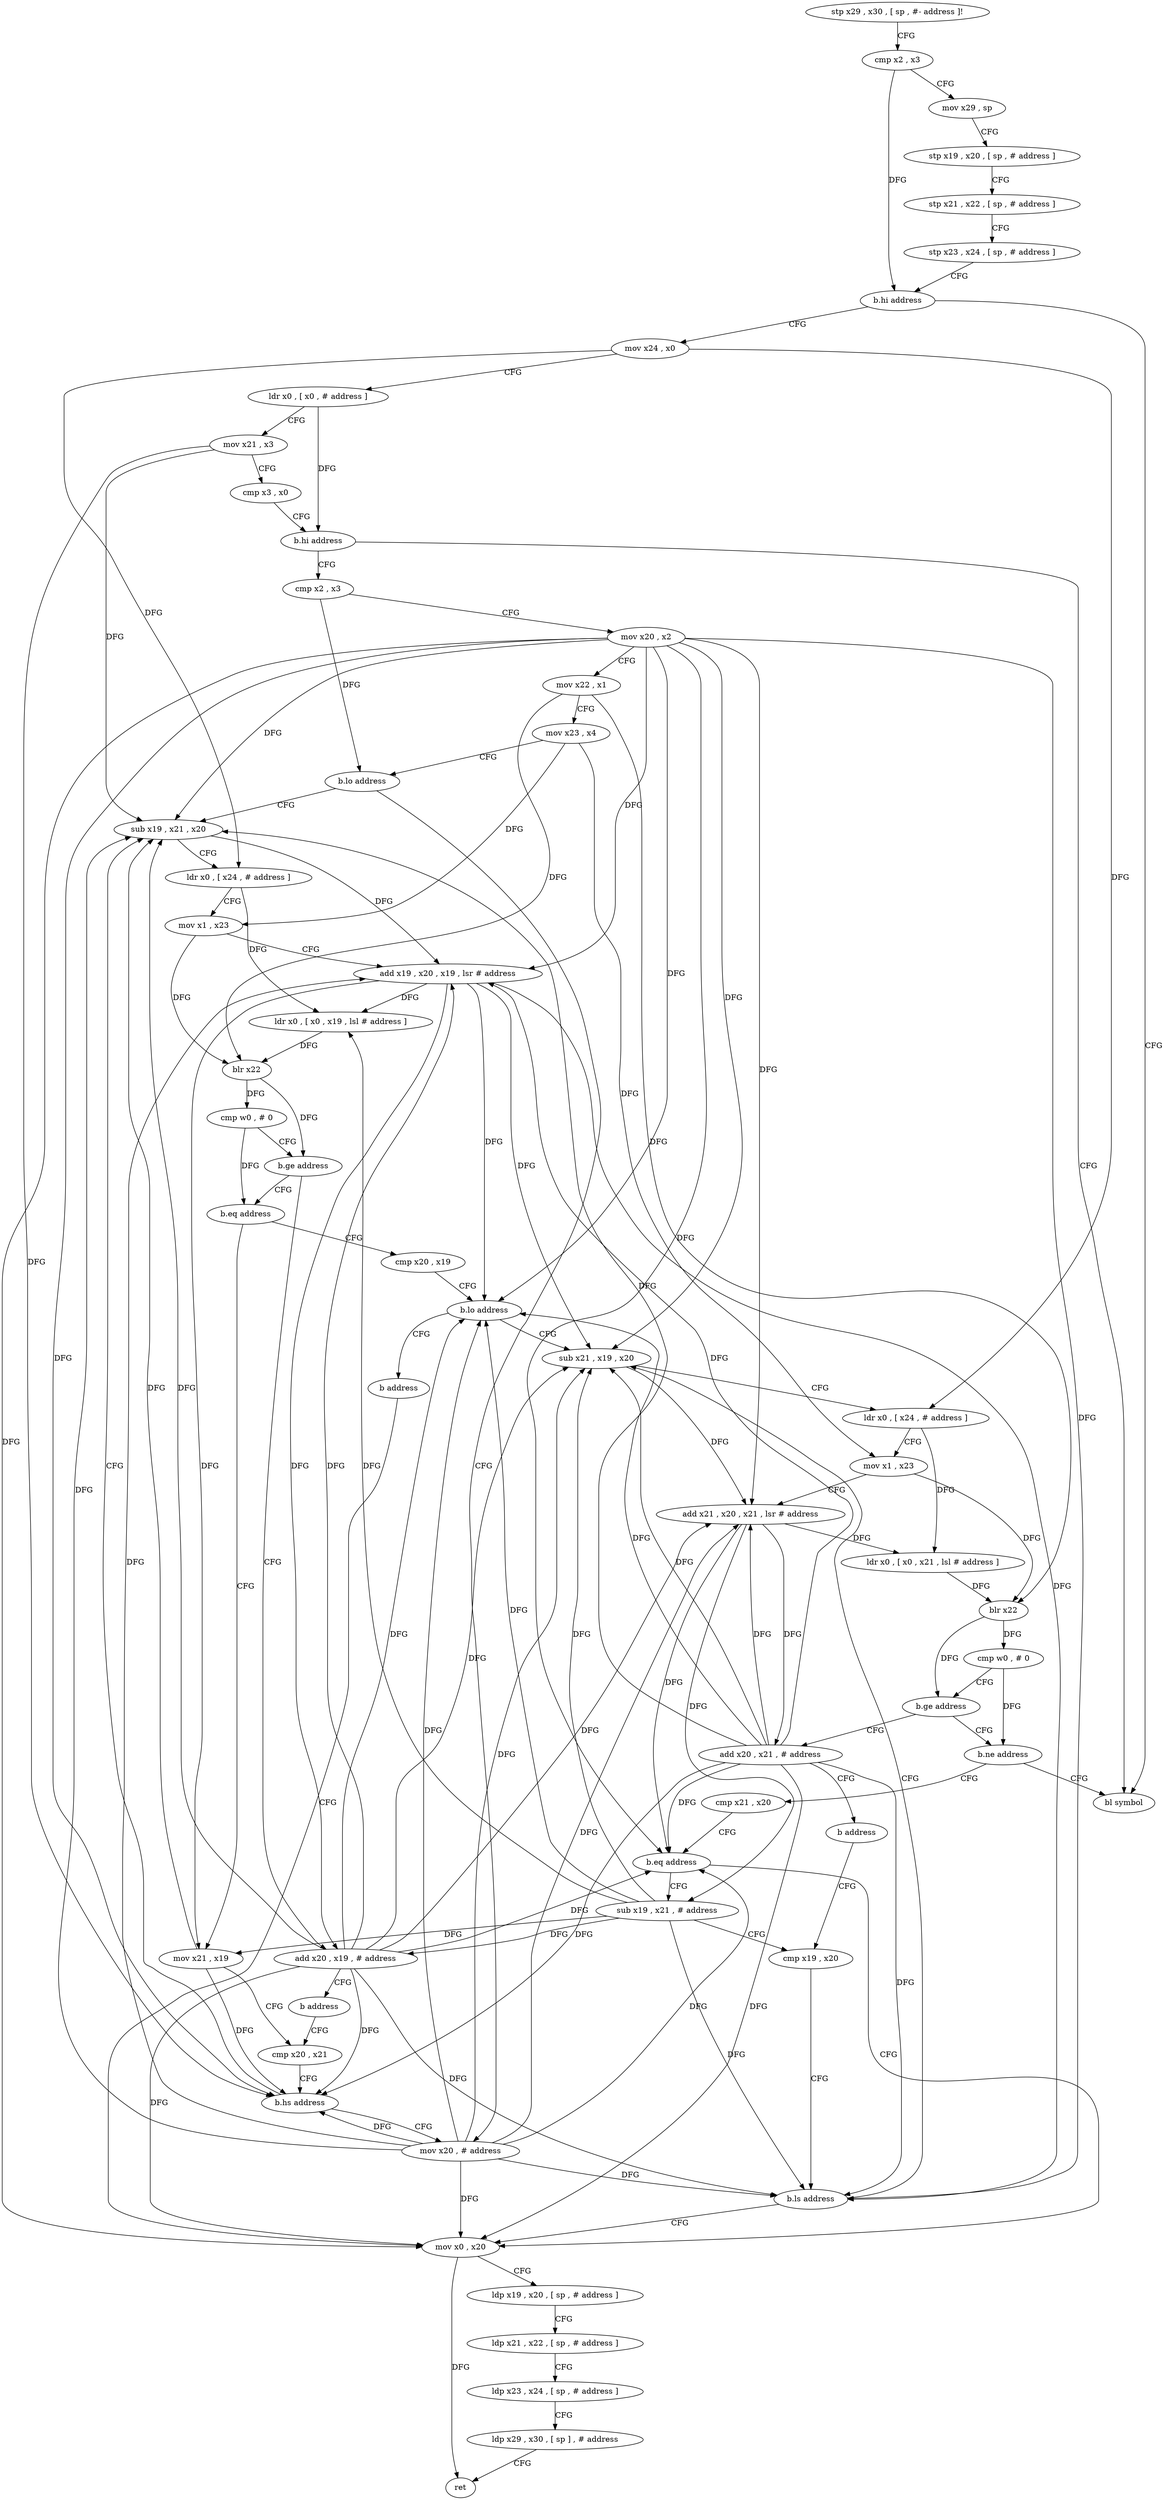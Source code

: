 digraph "func" {
"151024" [label = "stp x29 , x30 , [ sp , #- address ]!" ]
"151028" [label = "cmp x2 , x3" ]
"151032" [label = "mov x29 , sp" ]
"151036" [label = "stp x19 , x20 , [ sp , # address ]" ]
"151040" [label = "stp x21 , x22 , [ sp , # address ]" ]
"151044" [label = "stp x23 , x24 , [ sp , # address ]" ]
"151048" [label = "b.hi address" ]
"151256" [label = "bl symbol" ]
"151052" [label = "mov x24 , x0" ]
"151056" [label = "ldr x0 , [ x0 , # address ]" ]
"151060" [label = "mov x21 , x3" ]
"151064" [label = "cmp x3 , x0" ]
"151068" [label = "b.hi address" ]
"151072" [label = "cmp x2 , x3" ]
"151076" [label = "mov x20 , x2" ]
"151080" [label = "mov x22 , x1" ]
"151084" [label = "mov x23 , x4" ]
"151088" [label = "b.lo address" ]
"151136" [label = "sub x19 , x21 , x20" ]
"151092" [label = "mov x20 , # address" ]
"151140" [label = "ldr x0 , [ x24 , # address ]" ]
"151144" [label = "mov x1 , x23" ]
"151148" [label = "add x19 , x20 , x19 , lsr # address" ]
"151152" [label = "ldr x0 , [ x0 , x19 , lsl # address ]" ]
"151156" [label = "blr x22" ]
"151160" [label = "cmp w0 , # 0" ]
"151164" [label = "b.ge address" ]
"151120" [label = "b.eq address" ]
"151168" [label = "add x20 , x19 , # address" ]
"151096" [label = "mov x0 , x20" ]
"151176" [label = "cmp x20 , x19" ]
"151124" [label = "mov x21 , x19" ]
"151172" [label = "b address" ]
"151128" [label = "cmp x20 , x21" ]
"151180" [label = "b.lo address" ]
"151216" [label = "sub x21 , x19 , x20" ]
"151184" [label = "b address" ]
"151132" [label = "b.hs address" ]
"151220" [label = "ldr x0 , [ x24 , # address ]" ]
"151224" [label = "mov x1 , x23" ]
"151228" [label = "add x21 , x20 , x21 , lsr # address" ]
"151232" [label = "ldr x0 , [ x0 , x21 , lsl # address ]" ]
"151236" [label = "blr x22" ]
"151240" [label = "cmp w0 , # 0" ]
"151244" [label = "b.ge address" ]
"151192" [label = "b.ne address" ]
"151248" [label = "add x20 , x21 , # address" ]
"151196" [label = "cmp x21 , x20" ]
"151252" [label = "b address" ]
"151208" [label = "cmp x19 , x20" ]
"151100" [label = "ldp x19 , x20 , [ sp , # address ]" ]
"151104" [label = "ldp x21 , x22 , [ sp , # address ]" ]
"151108" [label = "ldp x23 , x24 , [ sp , # address ]" ]
"151112" [label = "ldp x29 , x30 , [ sp ] , # address" ]
"151116" [label = "ret" ]
"151200" [label = "b.eq address" ]
"151204" [label = "sub x19 , x21 , # address" ]
"151212" [label = "b.ls address" ]
"151024" -> "151028" [ label = "CFG" ]
"151028" -> "151032" [ label = "CFG" ]
"151028" -> "151048" [ label = "DFG" ]
"151032" -> "151036" [ label = "CFG" ]
"151036" -> "151040" [ label = "CFG" ]
"151040" -> "151044" [ label = "CFG" ]
"151044" -> "151048" [ label = "CFG" ]
"151048" -> "151256" [ label = "CFG" ]
"151048" -> "151052" [ label = "CFG" ]
"151052" -> "151056" [ label = "CFG" ]
"151052" -> "151140" [ label = "DFG" ]
"151052" -> "151220" [ label = "DFG" ]
"151056" -> "151060" [ label = "CFG" ]
"151056" -> "151068" [ label = "DFG" ]
"151060" -> "151064" [ label = "CFG" ]
"151060" -> "151136" [ label = "DFG" ]
"151060" -> "151132" [ label = "DFG" ]
"151064" -> "151068" [ label = "CFG" ]
"151068" -> "151256" [ label = "CFG" ]
"151068" -> "151072" [ label = "CFG" ]
"151072" -> "151076" [ label = "CFG" ]
"151072" -> "151088" [ label = "DFG" ]
"151076" -> "151080" [ label = "CFG" ]
"151076" -> "151136" [ label = "DFG" ]
"151076" -> "151148" [ label = "DFG" ]
"151076" -> "151096" [ label = "DFG" ]
"151076" -> "151180" [ label = "DFG" ]
"151076" -> "151132" [ label = "DFG" ]
"151076" -> "151216" [ label = "DFG" ]
"151076" -> "151228" [ label = "DFG" ]
"151076" -> "151200" [ label = "DFG" ]
"151076" -> "151212" [ label = "DFG" ]
"151080" -> "151084" [ label = "CFG" ]
"151080" -> "151156" [ label = "DFG" ]
"151080" -> "151236" [ label = "DFG" ]
"151084" -> "151088" [ label = "CFG" ]
"151084" -> "151144" [ label = "DFG" ]
"151084" -> "151224" [ label = "DFG" ]
"151088" -> "151136" [ label = "CFG" ]
"151088" -> "151092" [ label = "CFG" ]
"151136" -> "151140" [ label = "CFG" ]
"151136" -> "151148" [ label = "DFG" ]
"151092" -> "151096" [ label = "DFG" ]
"151092" -> "151136" [ label = "DFG" ]
"151092" -> "151148" [ label = "DFG" ]
"151092" -> "151180" [ label = "DFG" ]
"151092" -> "151132" [ label = "DFG" ]
"151092" -> "151216" [ label = "DFG" ]
"151092" -> "151228" [ label = "DFG" ]
"151092" -> "151200" [ label = "DFG" ]
"151092" -> "151212" [ label = "DFG" ]
"151140" -> "151144" [ label = "CFG" ]
"151140" -> "151152" [ label = "DFG" ]
"151144" -> "151148" [ label = "CFG" ]
"151144" -> "151156" [ label = "DFG" ]
"151148" -> "151152" [ label = "DFG" ]
"151148" -> "151168" [ label = "DFG" ]
"151148" -> "151180" [ label = "DFG" ]
"151148" -> "151124" [ label = "DFG" ]
"151148" -> "151216" [ label = "DFG" ]
"151148" -> "151212" [ label = "DFG" ]
"151152" -> "151156" [ label = "DFG" ]
"151156" -> "151160" [ label = "DFG" ]
"151156" -> "151164" [ label = "DFG" ]
"151160" -> "151164" [ label = "CFG" ]
"151160" -> "151120" [ label = "DFG" ]
"151164" -> "151120" [ label = "CFG" ]
"151164" -> "151168" [ label = "CFG" ]
"151120" -> "151176" [ label = "CFG" ]
"151120" -> "151124" [ label = "CFG" ]
"151168" -> "151172" [ label = "CFG" ]
"151168" -> "151136" [ label = "DFG" ]
"151168" -> "151148" [ label = "DFG" ]
"151168" -> "151096" [ label = "DFG" ]
"151168" -> "151180" [ label = "DFG" ]
"151168" -> "151132" [ label = "DFG" ]
"151168" -> "151216" [ label = "DFG" ]
"151168" -> "151228" [ label = "DFG" ]
"151168" -> "151200" [ label = "DFG" ]
"151168" -> "151212" [ label = "DFG" ]
"151096" -> "151100" [ label = "CFG" ]
"151096" -> "151116" [ label = "DFG" ]
"151176" -> "151180" [ label = "CFG" ]
"151124" -> "151128" [ label = "CFG" ]
"151124" -> "151136" [ label = "DFG" ]
"151124" -> "151132" [ label = "DFG" ]
"151172" -> "151128" [ label = "CFG" ]
"151128" -> "151132" [ label = "CFG" ]
"151180" -> "151216" [ label = "CFG" ]
"151180" -> "151184" [ label = "CFG" ]
"151216" -> "151220" [ label = "CFG" ]
"151216" -> "151228" [ label = "DFG" ]
"151184" -> "151096" [ label = "CFG" ]
"151132" -> "151092" [ label = "CFG" ]
"151132" -> "151136" [ label = "CFG" ]
"151220" -> "151224" [ label = "CFG" ]
"151220" -> "151232" [ label = "DFG" ]
"151224" -> "151228" [ label = "CFG" ]
"151224" -> "151236" [ label = "DFG" ]
"151228" -> "151232" [ label = "DFG" ]
"151228" -> "151248" [ label = "DFG" ]
"151228" -> "151200" [ label = "DFG" ]
"151228" -> "151204" [ label = "DFG" ]
"151232" -> "151236" [ label = "DFG" ]
"151236" -> "151240" [ label = "DFG" ]
"151236" -> "151244" [ label = "DFG" ]
"151240" -> "151244" [ label = "CFG" ]
"151240" -> "151192" [ label = "DFG" ]
"151244" -> "151192" [ label = "CFG" ]
"151244" -> "151248" [ label = "CFG" ]
"151192" -> "151256" [ label = "CFG" ]
"151192" -> "151196" [ label = "CFG" ]
"151248" -> "151252" [ label = "CFG" ]
"151248" -> "151136" [ label = "DFG" ]
"151248" -> "151096" [ label = "DFG" ]
"151248" -> "151216" [ label = "DFG" ]
"151248" -> "151148" [ label = "DFG" ]
"151248" -> "151180" [ label = "DFG" ]
"151248" -> "151132" [ label = "DFG" ]
"151248" -> "151228" [ label = "DFG" ]
"151248" -> "151200" [ label = "DFG" ]
"151248" -> "151212" [ label = "DFG" ]
"151196" -> "151200" [ label = "CFG" ]
"151252" -> "151208" [ label = "CFG" ]
"151208" -> "151212" [ label = "CFG" ]
"151100" -> "151104" [ label = "CFG" ]
"151104" -> "151108" [ label = "CFG" ]
"151108" -> "151112" [ label = "CFG" ]
"151112" -> "151116" [ label = "CFG" ]
"151200" -> "151096" [ label = "CFG" ]
"151200" -> "151204" [ label = "CFG" ]
"151204" -> "151208" [ label = "CFG" ]
"151204" -> "151152" [ label = "DFG" ]
"151204" -> "151168" [ label = "DFG" ]
"151204" -> "151180" [ label = "DFG" ]
"151204" -> "151124" [ label = "DFG" ]
"151204" -> "151216" [ label = "DFG" ]
"151204" -> "151212" [ label = "DFG" ]
"151212" -> "151096" [ label = "CFG" ]
"151212" -> "151216" [ label = "CFG" ]
}
